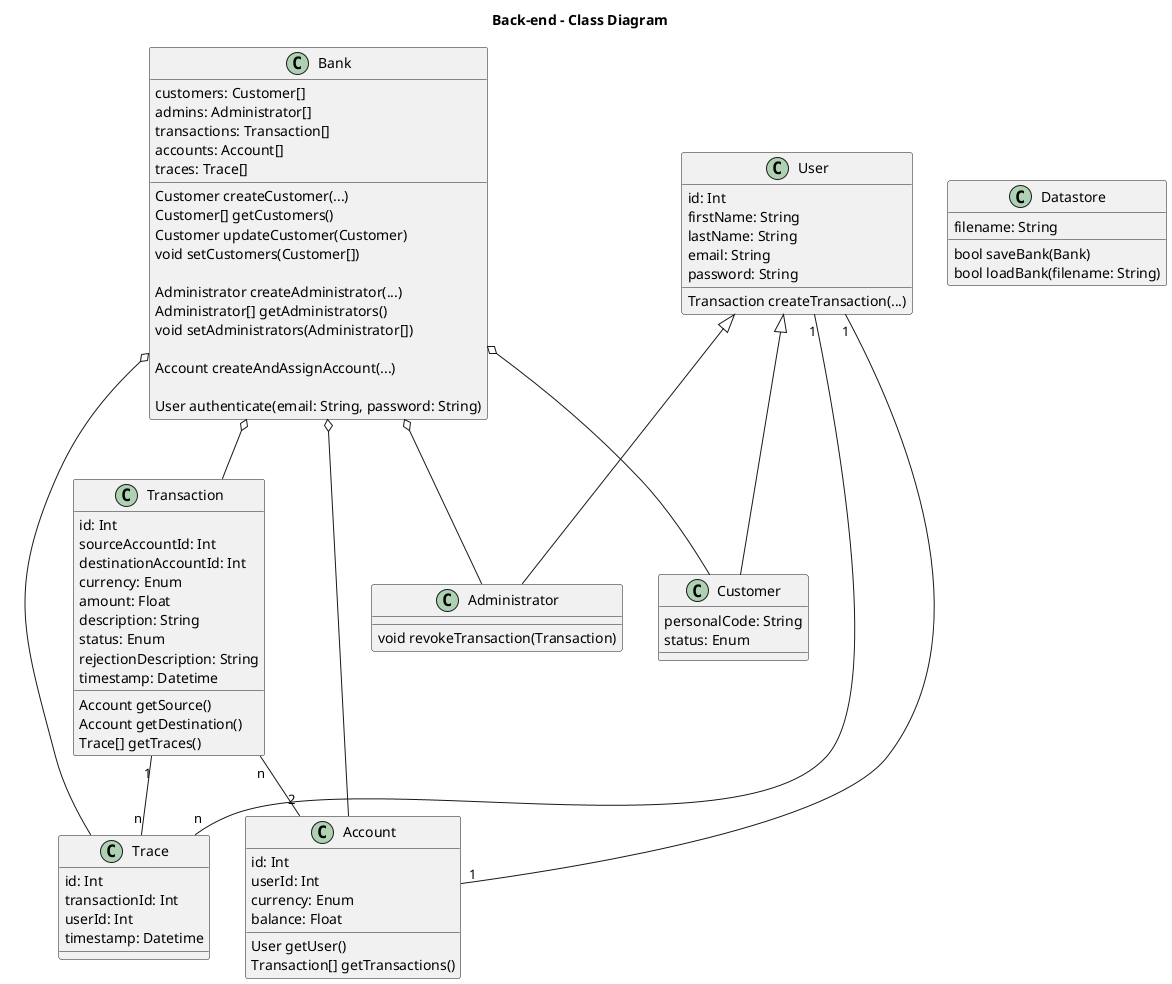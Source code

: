 @startuml

title Back-end - Class Diagram

class Bank {
    customers: Customer[]
    admins: Administrator[]
    transactions: Transaction[]
    accounts: Account[]
    traces: Trace[]
    
    Customer createCustomer(...)
    Customer[] getCustomers()
    Customer updateCustomer(Customer)
    void setCustomers(Customer[])
    
    Administrator createAdministrator(...)
    Administrator[] getAdministrators()
    void setAdministrators(Administrator[])
    
    Account createAndAssignAccount(...)
    
    User authenticate(email: String, password: String)
}

class User {
    id: Int
    firstName: String
    lastName: String
    email: String
    password: String
    
    Transaction createTransaction(...)
}

class Customer {
    personalCode: String
    status: Enum
}

class Administrator {
    void revokeTransaction(Transaction)
}

class Account {
    id: Int
    userId: Int
    currency: Enum
    balance: Float

    User getUser()
    Transaction[] getTransactions()
}

class Transaction {
    id: Int
    sourceAccountId: Int
    destinationAccountId: Int
    currency: Enum
    amount: Float
    description: String
    status: Enum
    rejectionDescription: String
    timestamp: Datetime

    Account getSource()
    Account getDestination()
    Trace[] getTraces()
}

class Trace {
    id: Int
    transactionId: Int
    userId: Int
    timestamp: Datetime
}

class Datastore {
    filename: String

    bool saveBank(Bank)
    bool loadBank(filename: String)
}

Bank o-- Customer
Bank o-- Administrator
Bank o-- Transaction
Bank o-- Account
Bank o-- Trace
User <|-- Customer
User <|-- Administrator
User "1" -- "1" Account
Transaction "n" -- "2" Account
Transaction "1" -- "n" Trace
User "1" -- "n" Trace

@enduml
